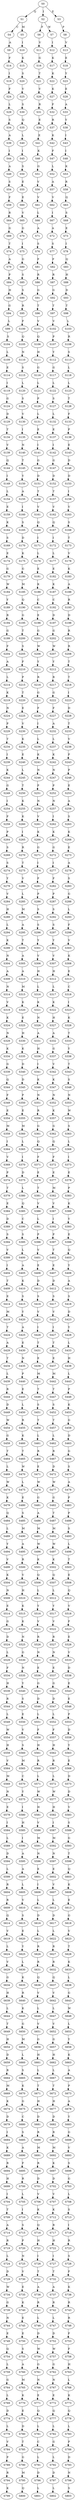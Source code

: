 strict digraph  {
	S0 -> S1 [ label = Q ];
	S0 -> S2 [ label = I ];
	S0 -> S3 [ label = E ];
	S1 -> S4 [ label = C ];
	S1 -> S5 [ label = M ];
	S2 -> S6 [ label = F ];
	S2 -> S7 [ label = W ];
	S3 -> S8 [ label = P ];
	S4 -> S9 [ label = A ];
	S5 -> S10 [ label = I ];
	S6 -> S11 [ label = V ];
	S7 -> S12 [ label = I ];
	S8 -> S13 [ label = V ];
	S9 -> S14 [ label = F ];
	S10 -> S15 [ label = K ];
	S11 -> S16 [ label = G ];
	S12 -> S17 [ label = K ];
	S13 -> S18 [ label = E ];
	S14 -> S19 [ label = I ];
	S15 -> S20 [ label = S ];
	S16 -> S21 [ label = T ];
	S17 -> S22 [ label = K ];
	S18 -> S23 [ label = Y ];
	S19 -> S24 [ label = F ];
	S20 -> S25 [ label = V ];
	S21 -> S26 [ label = V ];
	S22 -> S27 [ label = K ];
	S23 -> S28 [ label = E ];
	S24 -> S29 [ label = L ];
	S25 -> S30 [ label = S ];
	S26 -> S31 [ label = R ];
	S27 -> S32 [ label = F ];
	S28 -> S33 [ label = A ];
	S29 -> S34 [ label = S ];
	S30 -> S35 [ label = Q ];
	S31 -> S36 [ label = E ];
	S32 -> S37 [ label = R ];
	S33 -> S38 [ label = Y ];
	S34 -> S39 [ label = A ];
	S35 -> S40 [ label = L ];
	S36 -> S41 [ label = E ];
	S37 -> S42 [ label = K ];
	S38 -> S43 [ label = I ];
	S39 -> S44 [ label = I ];
	S40 -> S45 [ label = I ];
	S41 -> S46 [ label = K ];
	S42 -> S47 [ label = F ];
	S43 -> S48 [ label = I ];
	S44 -> S49 [ label = A ];
	S45 -> S50 [ label = S ];
	S46 -> S51 [ label = G ];
	S47 -> S52 [ label = L ];
	S48 -> S53 [ label = K ];
	S49 -> S54 [ label = S ];
	S50 -> S55 [ label = E ];
	S51 -> S56 [ label = V ];
	S52 -> S57 [ label = A ];
	S53 -> S58 [ label = R ];
	S54 -> S59 [ label = F ];
	S55 -> S60 [ label = E ];
	S56 -> S61 [ label = V ];
	S57 -> S62 [ label = V ];
	S58 -> S63 [ label = Q ];
	S59 -> S64 [ label = R ];
	S60 -> S65 [ label = V ];
	S61 -> S66 [ label = L ];
	S62 -> S67 [ label = I ];
	S63 -> S68 [ label = S ];
	S64 -> S69 [ label = G ];
	S65 -> S70 [ label = G ];
	S66 -> S71 [ label = A ];
	S67 -> S72 [ label = A ];
	S68 -> S73 [ label = E ];
	S69 -> S74 [ label = T ];
	S70 -> S75 [ label = I ];
	S71 -> S76 [ label = S ];
	S72 -> S77 [ label = S ];
	S73 -> S78 [ label = I ];
	S74 -> S79 [ label = A ];
	S75 -> S80 [ label = G ];
	S76 -> S81 [ label = F ];
	S77 -> S82 [ label = F ];
	S78 -> S83 [ label = Q ];
	S79 -> S84 [ label = P ];
	S80 -> S85 [ label = S ];
	S81 -> S86 [ label = R ];
	S82 -> S87 [ label = R ];
	S83 -> S88 [ label = H ];
	S84 -> S89 [ label = H ];
	S85 -> S90 [ label = S ];
	S86 -> S91 [ label = G ];
	S87 -> S92 [ label = G ];
	S88 -> S93 [ label = D ];
	S89 -> S94 [ label = G ];
	S90 -> S95 [ label = R ];
	S91 -> S96 [ label = T ];
	S92 -> S97 [ label = T ];
	S93 -> S98 [ label = T ];
	S94 -> S99 [ label = L ];
	S95 -> S100 [ label = F ];
	S96 -> S101 [ label = V ];
	S97 -> S102 [ label = V ];
	S98 -> S103 [ label = L ];
	S99 -> S104 [ label = S ];
	S100 -> S105 [ label = Q ];
	S101 -> S106 [ label = Q ];
	S102 -> S107 [ label = P ];
	S103 -> S108 [ label = R ];
	S104 -> S109 [ label = L ];
	S105 -> S110 [ label = N ];
	S106 -> S111 [ label = H ];
	S107 -> S112 [ label = Y ];
	S108 -> S113 [ label = S ];
	S109 -> S114 [ label = E ];
	S110 -> S115 [ label = S ];
	S111 -> S116 [ label = G ];
	S112 -> S117 [ label = G ];
	S113 -> S118 [ label = L ];
	S114 -> S119 [ label = I ];
	S115 -> S120 [ label = L ];
	S116 -> S121 [ label = L ];
	S117 -> S122 [ label = L ];
	S118 -> S123 [ label = L ];
	S119 -> S124 [ label = G ];
	S120 -> S125 [ label = S ];
	S121 -> S126 [ label = P ];
	S122 -> S127 [ label = S ];
	S123 -> S128 [ label = T ];
	S124 -> S129 [ label = D ];
	S125 -> S130 [ label = V ];
	S126 -> S131 [ label = L ];
	S127 -> S132 [ label = L ];
	S128 -> S133 [ label = F ];
	S129 -> S134 [ label = T ];
	S130 -> S135 [ label = I ];
	S131 -> S136 [ label = E ];
	S132 -> S137 [ label = E ];
	S133 -> S138 [ label = P ];
	S134 -> S139 [ label = V ];
	S135 -> S140 [ label = N ];
	S136 -> S141 [ label = I ];
	S137 -> S142 [ label = I ];
	S138 -> S143 [ label = E ];
	S139 -> S144 [ label = Q ];
	S140 -> S145 [ label = T ];
	S141 -> S146 [ label = G ];
	S142 -> S147 [ label = G ];
	S143 -> S148 [ label = D ];
	S144 -> S149 [ label = I ];
	S145 -> S150 [ label = Y ];
	S146 -> S151 [ label = D ];
	S147 -> S152 [ label = D ];
	S148 -> S153 [ label = D ];
	S149 -> S154 [ label = L ];
	S150 -> S155 [ label = A ];
	S151 -> S156 [ label = T ];
	S152 -> S157 [ label = T ];
	S153 -> S158 [ label = I ];
	S154 -> S159 [ label = E ];
	S155 -> S160 [ label = I ];
	S156 -> S161 [ label = V ];
	S157 -> S162 [ label = V ];
	S158 -> S163 [ label = V ];
	S159 -> S164 [ label = K ];
	S160 -> S165 [ label = S ];
	S161 -> S166 [ label = Q ];
	S162 -> S167 [ label = Q ];
	S163 -> S168 [ label = S ];
	S164 -> S169 [ label = S ];
	S165 -> S170 [ label = D ];
	S166 -> S171 [ label = I ];
	S167 -> S172 [ label = I ];
	S168 -> S173 [ label = T ];
	S169 -> S174 [ label = E ];
	S170 -> S175 [ label = K ];
	S171 -> S176 [ label = L ];
	S172 -> S177 [ label = L ];
	S173 -> S178 [ label = V ];
	S174 -> S179 [ label = G ];
	S175 -> S180 [ label = G ];
	S176 -> S181 [ label = E ];
	S177 -> S182 [ label = E ];
	S178 -> S183 [ label = K ];
	S179 -> S184 [ label = W ];
	S180 -> S185 [ label = M ];
	S181 -> S186 [ label = K ];
	S182 -> S187 [ label = K ];
	S183 -> S188 [ label = A ];
	S184 -> S189 [ label = Y ];
	S185 -> S190 [ label = Q ];
	S186 -> S191 [ label = C ];
	S187 -> S192 [ label = C ];
	S188 -> S193 [ label = R ];
	S189 -> S194 [ label = R ];
	S190 -> S195 [ label = G ];
	S191 -> S196 [ label = E ];
	S192 -> S197 [ label = D ];
	S193 -> S198 [ label = D ];
	S194 -> S199 [ label = G ];
	S195 -> S200 [ label = T ];
	S196 -> S201 [ label = G ];
	S197 -> S202 [ label = G ];
	S198 -> S203 [ label = R ];
	S199 -> S204 [ label = F ];
	S200 -> S205 [ label = S ];
	S201 -> S206 [ label = W ];
	S202 -> S207 [ label = W ];
	S203 -> S208 [ label = R ];
	S204 -> S209 [ label = A ];
	S205 -> S210 [ label = F ];
	S206 -> S211 [ label = Y ];
	S207 -> S212 [ label = Y ];
	S208 -> S213 [ label = T ];
	S209 -> S214 [ label = L ];
	S210 -> S215 [ label = P ];
	S211 -> S216 [ label = R ];
	S212 -> S217 [ label = R ];
	S213 -> S218 [ label = T ];
	S214 -> S219 [ label = K ];
	S215 -> S220 [ label = T ];
	S216 -> S221 [ label = G ];
	S217 -> S222 [ label = G ];
	S218 -> S223 [ label = I ];
	S219 -> S224 [ label = N ];
	S220 -> S225 [ label = E ];
	S221 -> S226 [ label = F ];
	S222 -> S227 [ label = F ];
	S223 -> S228 [ label = D ];
	S224 -> S229 [ label = P ];
	S225 -> S230 [ label = V ];
	S226 -> S231 [ label = I ];
	S227 -> S232 [ label = A ];
	S228 -> S233 [ label = T ];
	S229 -> S234 [ label = T ];
	S230 -> S235 [ label = K ];
	S231 -> S236 [ label = L ];
	S232 -> S237 [ label = L ];
	S233 -> S238 [ label = V ];
	S234 -> S239 [ label = I ];
	S235 -> S240 [ label = E ];
	S236 -> S241 [ label = K ];
	S237 -> S242 [ label = K ];
	S238 -> S243 [ label = P ];
	S239 -> S244 [ label = K ];
	S240 -> S245 [ label = L ];
	S241 -> S246 [ label = N ];
	S242 -> S247 [ label = N ];
	S243 -> S248 [ label = P ];
	S244 -> S249 [ label = G ];
	S245 -> S250 [ label = T ];
	S246 -> S251 [ label = P ];
	S247 -> S252 [ label = P ];
	S248 -> S253 [ label = E ];
	S249 -> S254 [ label = I ];
	S250 -> S255 [ label = K ];
	S251 -> S256 [ label = N ];
	S252 -> S257 [ label = N ];
	S253 -> S258 [ label = A ];
	S254 -> S259 [ label = F ];
	S255 -> S260 [ label = K ];
	S256 -> S261 [ label = V ];
	S257 -> S262 [ label = I ];
	S258 -> S263 [ label = S ];
	S259 -> S264 [ label = P ];
	S260 -> S265 [ label = I ];
	S261 -> S266 [ label = K ];
	S262 -> S267 [ label = K ];
	S263 -> S268 [ label = K ];
	S264 -> S269 [ label = S ];
	S265 -> S270 [ label = R ];
	S266 -> S271 [ label = G ];
	S267 -> S272 [ label = G ];
	S268 -> S273 [ label = E ];
	S269 -> S274 [ label = S ];
	S270 -> S275 [ label = T ];
	S271 -> S276 [ label = I ];
	S272 -> S277 [ label = I ];
	S273 -> S278 [ label = A ];
	S274 -> S279 [ label = Y ];
	S275 -> S280 [ label = V ];
	S276 -> S281 [ label = F ];
	S277 -> S282 [ label = F ];
	S278 -> S283 [ label = S ];
	S279 -> S284 [ label = V ];
	S280 -> S285 [ label = L ];
	S281 -> S286 [ label = P ];
	S282 -> S287 [ label = P ];
	S283 -> S288 [ label = G ];
	S284 -> S289 [ label = H ];
	S285 -> S290 [ label = M ];
	S286 -> S291 [ label = S ];
	S287 -> S292 [ label = S ];
	S288 -> S293 [ label = L ];
	S289 -> S294 [ label = L ];
	S290 -> S295 [ label = A ];
	S291 -> S296 [ label = S ];
	S292 -> S297 [ label = S ];
	S293 -> S298 [ label = F ];
	S294 -> S299 [ label = K ];
	S295 -> S300 [ label = T ];
	S296 -> S301 [ label = Y ];
	S297 -> S302 [ label = Y ];
	S298 -> S303 [ label = V ];
	S299 -> S304 [ label = N ];
	S300 -> S305 [ label = A ];
	S301 -> S306 [ label = V ];
	S302 -> S307 [ label = V ];
	S303 -> S308 [ label = K ];
	S304 -> S309 [ label = A ];
	S305 -> S310 [ label = A ];
	S306 -> S311 [ label = H ];
	S307 -> S312 [ label = H ];
	S308 -> S313 [ label = E ];
	S309 -> S314 [ label = N ];
	S310 -> S315 [ label = M ];
	S311 -> S316 [ label = L ];
	S312 -> S317 [ label = L ];
	S313 -> S318 [ label = C ];
	S314 -> S319 [ label = V ];
	S315 -> S320 [ label = K ];
	S316 -> S321 [ label = K ];
	S317 -> S322 [ label = K ];
	S318 -> S323 [ label = I ];
	S319 -> S324 [ label = K ];
	S320 -> S325 [ label = E ];
	S321 -> S326 [ label = N ];
	S322 -> S327 [ label = H ];
	S323 -> S328 [ label = K ];
	S324 -> S329 [ label = N ];
	S325 -> S330 [ label = H ];
	S326 -> S331 [ label = A ];
	S327 -> S332 [ label = A ];
	S328 -> S333 [ label = T ];
	S329 -> S334 [ label = K ];
	S330 -> S335 [ label = K ];
	S331 -> S336 [ label = H ];
	S332 -> S337 [ label = G ];
	S333 -> S338 [ label = Y ];
	S334 -> S339 [ label = G ];
	S335 -> S340 [ label = D ];
	S336 -> S341 [ label = I ];
	S337 -> S342 [ label = V ];
	S338 -> S343 [ label = T ];
	S339 -> S344 [ label = Q ];
	S340 -> S345 [ label = D ];
	S341 -> S346 [ label = K ];
	S342 -> S347 [ label = K ];
	S343 -> S348 [ label = S ];
	S344 -> S349 [ label = F ];
	S345 -> S350 [ label = P ];
	S346 -> S351 [ label = N ];
	S347 -> S352 [ label = N ];
	S348 -> S353 [ label = N ];
	S349 -> S354 [ label = E ];
	S350 -> S355 [ label = E ];
	S351 -> S356 [ label = R ];
	S352 -> S357 [ label = K ];
	S353 -> S358 [ label = W ];
	S354 -> S359 [ label = M ];
	S355 -> S360 [ label = M ];
	S356 -> S361 [ label = G ];
	S357 -> S362 [ label = G ];
	S358 -> S363 [ label = S ];
	S359 -> S364 [ label = I ];
	S360 -> S365 [ label = L ];
	S361 -> S366 [ label = Q ];
	S362 -> S367 [ label = Q ];
	S363 -> S368 [ label = L ];
	S364 -> S369 [ label = V ];
	S365 -> S370 [ label = I ];
	S366 -> S371 [ label = F ];
	S367 -> S372 [ label = F ];
	S368 -> S373 [ label = I ];
	S369 -> S374 [ label = P ];
	S370 -> S375 [ label = D ];
	S371 -> S376 [ label = E ];
	S372 -> S377 [ label = E ];
	S373 -> S378 [ label = E ];
	S374 -> S379 [ label = T ];
	S375 -> S380 [ label = L ];
	S376 -> S381 [ label = T ];
	S377 -> S382 [ label = M ];
	S378 -> S383 [ label = P ];
	S379 -> S384 [ label = E ];
	S380 -> S385 [ label = Q ];
	S381 -> S386 [ label = V ];
	S382 -> S387 [ label = V ];
	S383 -> S388 [ label = K ];
	S384 -> S389 [ label = D ];
	S385 -> S390 [ label = C ];
	S386 -> S391 [ label = L ];
	S387 -> S392 [ label = I ];
	S388 -> S393 [ label = Y ];
	S389 -> S394 [ label = S ];
	S390 -> S395 [ label = S ];
	S391 -> S396 [ label = P ];
	S392 -> S397 [ label = P ];
	S393 -> S398 [ label = E ];
	S394 -> S399 [ label = V ];
	S395 -> S400 [ label = L ];
	S396 -> S401 [ label = V ];
	S397 -> S402 [ label = T ];
	S398 -> S403 [ label = Q ];
	S399 -> S404 [ label = I ];
	S400 -> S405 [ label = A ];
	S401 -> S406 [ label = E ];
	S402 -> S407 [ label = E ];
	S403 -> S408 [ label = Y ];
	S404 -> S409 [ label = T ];
	S405 -> S410 [ label = K ];
	S406 -> S411 [ label = D ];
	S407 -> S412 [ label = D ];
	S408 -> S413 [ label = A ];
	S409 -> S414 [ label = E ];
	S410 -> S415 [ label = S ];
	S411 -> S416 [ label = S ];
	S412 -> S417 [ label = S ];
	S413 -> S418 [ label = S ];
	S414 -> S419 [ label = M ];
	S415 -> S420 [ label = Y ];
	S416 -> S421 [ label = V ];
	S417 -> S422 [ label = V ];
	S418 -> S423 [ label = D ];
	S419 -> S424 [ label = T ];
	S420 -> S425 [ label = A ];
	S421 -> S426 [ label = I ];
	S422 -> S427 [ label = I ];
	S423 -> S428 [ label = Y ];
	S424 -> S429 [ label = A ];
	S425 -> S430 [ label = E ];
	S426 -> S431 [ label = T ];
	S427 -> S432 [ label = T ];
	S428 -> S433 [ label = L ];
	S429 -> S434 [ label = T ];
	S430 -> S435 [ label = N ];
	S431 -> S436 [ label = E ];
	S432 -> S437 [ label = E ];
	S433 -> S438 [ label = H ];
	S434 -> S439 [ label = L ];
	S435 -> S440 [ label = P ];
	S436 -> S441 [ label = M ];
	S437 -> S442 [ label = M ];
	S438 -> S443 [ label = L ];
	S439 -> S444 [ label = R ];
	S440 -> S445 [ label = E ];
	S441 -> S446 [ label = T ];
	S442 -> S447 [ label = T ];
	S443 -> S448 [ label = P ];
	S444 -> S449 [ label = D ];
	S445 -> S450 [ label = L ];
	S446 -> S451 [ label = S ];
	S447 -> S452 [ label = S ];
	S448 -> S453 [ label = K ];
	S449 -> S454 [ label = W ];
	S450 -> S455 [ label = R ];
	S451 -> S456 [ label = T ];
	S452 -> S457 [ label = T ];
	S453 -> S458 [ label = G ];
	S454 -> S459 [ label = G ];
	S455 -> S460 [ label = K ];
	S456 -> S461 [ label = L ];
	S457 -> S462 [ label = L ];
	S458 -> S463 [ label = D ];
	S459 -> S464 [ label = T ];
	S460 -> S465 [ label = T ];
	S461 -> S466 [ label = R ];
	S462 -> S467 [ label = R ];
	S463 -> S468 [ label = G ];
	S464 -> S469 [ label = L ];
	S465 -> S470 [ label = W ];
	S466 -> S471 [ label = E ];
	S467 -> S472 [ label = D ];
	S468 -> S473 [ label = S ];
	S469 -> S474 [ label = W ];
	S470 -> S475 [ label = L ];
	S471 -> S476 [ label = W ];
	S472 -> S477 [ label = W ];
	S473 -> S478 [ label = A ];
	S474 -> S479 [ label = K ];
	S475 -> S480 [ label = E ];
	S476 -> S481 [ label = G ];
	S477 -> S482 [ label = G ];
	S478 -> S483 [ label = P ];
	S479 -> S484 [ label = Q ];
	S480 -> S485 [ label = S ];
	S481 -> S486 [ label = A ];
	S482 -> S487 [ label = T ];
	S483 -> S488 [ label = P ];
	S484 -> S489 [ label = L ];
	S485 -> S490 [ label = M ];
	S486 -> S491 [ label = M ];
	S487 -> S492 [ label = M ];
	S488 -> S493 [ label = S ];
	S489 -> S494 [ label = Y ];
	S490 -> S495 [ label = A ];
	S491 -> S496 [ label = W ];
	S492 -> S497 [ label = W ];
	S493 -> S498 [ label = L ];
	S494 -> S499 [ label = V ];
	S495 -> S500 [ label = R ];
	S496 -> S501 [ label = K ];
	S497 -> S502 [ label = K ];
	S498 -> S503 [ label = T ];
	S499 -> S504 [ label = K ];
	S500 -> S505 [ label = V ];
	S501 -> S506 [ label = Q ];
	S502 -> S507 [ label = Q ];
	S503 -> S508 [ label = E ];
	S504 -> S509 [ label = N ];
	S505 -> S510 [ label = H ];
	S506 -> S511 [ label = L ];
	S507 -> S512 [ label = L ];
	S508 -> S513 [ label = Q ];
	S509 -> S514 [ label = E ];
	S510 -> S515 [ label = K ];
	S511 -> S516 [ label = Y ];
	S512 -> S517 [ label = Y ];
	S513 -> S518 [ label = V ];
	S514 -> S519 [ label = G ];
	S515 -> S520 [ label = K ];
	S516 -> S521 [ label = V ];
	S517 -> S522 [ label = V ];
	S518 -> S523 [ label = F ];
	S519 -> S524 [ label = D ];
	S520 -> S525 [ label = N ];
	S521 -> S526 [ label = R ];
	S522 -> S527 [ label = R ];
	S523 -> S528 [ label = E ];
	S524 -> S529 [ label = L ];
	S525 -> S530 [ label = G ];
	S526 -> S531 [ label = N ];
	S527 -> S532 [ label = N ];
	S528 -> S533 [ label = V ];
	S529 -> S534 [ label = F ];
	S530 -> S535 [ label = N ];
	S531 -> S536 [ label = E ];
	S532 -> S537 [ label = E ];
	S533 -> S538 [ label = D ];
	S534 -> S539 [ label = H ];
	S535 -> S540 [ label = Y ];
	S536 -> S541 [ label = G ];
	S537 -> S542 [ label = G ];
	S538 -> S543 [ label = E ];
	S539 -> S544 [ label = R ];
	S540 -> S545 [ label = S ];
	S541 -> S546 [ label = D ];
	S542 -> S547 [ label = D ];
	S543 -> S548 [ label = E ];
	S544 -> S549 [ label = L ];
	S545 -> S550 [ label = E ];
	S546 -> S551 [ label = L ];
	S547 -> S552 [ label = L ];
	S548 -> S553 [ label = P ];
	S549 -> S554 [ label = W ];
	S550 -> S555 [ label = V ];
	S551 -> S556 [ label = F ];
	S552 -> S557 [ label = F ];
	S553 -> S558 [ label = D ];
	S554 -> S559 [ label = H ];
	S555 -> S560 [ label = S ];
	S556 -> S561 [ label = H ];
	S557 -> S562 [ label = H ];
	S558 -> S563 [ label = Y ];
	S559 -> S564 [ label = V ];
	S560 -> S565 [ label = M ];
	S561 -> S566 [ label = R ];
	S562 -> S567 [ label = R ];
	S563 -> S568 [ label = E ];
	S564 -> S569 [ label = M ];
	S565 -> S570 [ label = C ];
	S566 -> S571 [ label = L ];
	S567 -> S572 [ label = L ];
	S568 -> S573 [ label = D ];
	S569 -> S574 [ label = N ];
	S570 -> S575 [ label = Y ];
	S571 -> S576 [ label = W ];
	S572 -> S577 [ label = W ];
	S573 -> S578 [ label = D ];
	S574 -> S579 [ label = E ];
	S575 -> S580 [ label = I ];
	S576 -> S581 [ label = H ];
	S577 -> S582 [ label = H ];
	S578 -> S583 [ label = V ];
	S579 -> S584 [ label = I ];
	S580 -> S585 [ label = H ];
	S581 -> S586 [ label = V ];
	S582 -> S587 [ label = I ];
	S583 -> S588 [ label = S ];
	S584 -> S589 [ label = L ];
	S585 -> S590 [ label = I ];
	S586 -> S591 [ label = M ];
	S587 -> S592 [ label = M ];
	S588 -> S593 [ label = G ];
	S589 -> S594 [ label = D ];
	S590 -> S595 [ label = A ];
	S591 -> S596 [ label = N ];
	S592 -> S597 [ label = N ];
	S593 -> S598 [ label = T ];
	S594 -> S599 [ label = L ];
	S595 -> S600 [ label = A ];
	S596 -> S601 [ label = E ];
	S597 -> S602 [ label = E ];
	S598 -> S603 [ label = Q ];
	S599 -> S604 [ label = R ];
	S600 -> S605 [ label = L ];
	S601 -> S606 [ label = I ];
	S602 -> S607 [ label = V ];
	S603 -> S608 [ label = K ];
	S604 -> S609 [ label = R ];
	S605 -> S610 [ label = V ];
	S606 -> S611 [ label = L ];
	S607 -> S612 [ label = L ];
	S608 -> S613 [ label = E ];
	S609 -> S614 [ label = Q ];
	S610 -> S615 [ label = S ];
	S611 -> S616 [ label = D ];
	S612 -> S617 [ label = D ];
	S613 -> S618 [ label = G ];
	S614 -> S619 [ label = V ];
	S615 -> S620 [ label = E ];
	S616 -> S621 [ label = L ];
	S617 -> S622 [ label = L ];
	S618 -> S623 [ label = V ];
	S619 -> S624 [ label = L ];
	S620 -> S625 [ label = Y ];
	S621 -> S626 [ label = R ];
	S622 -> S627 [ label = R ];
	S623 -> S628 [ label = T ];
	S624 -> S629 [ label = V ];
	S625 -> S630 [ label = L ];
	S626 -> S631 [ label = R ];
	S627 -> S632 [ label = R ];
	S628 -> S633 [ label = K ];
	S629 -> S634 [ label = G ];
	S630 -> S635 [ label = K ];
	S631 -> S636 [ label = Q ];
	S632 -> S637 [ label = Q ];
	S633 -> S638 [ label = L ];
	S634 -> S639 [ label = H ];
	S635 -> S640 [ label = R ];
	S636 -> S641 [ label = V ];
	S637 -> S642 [ label = V ];
	S638 -> S643 [ label = G ];
	S639 -> S644 [ label = L ];
	S640 -> S645 [ label = K ];
	S641 -> S646 [ label = L ];
	S642 -> S647 [ label = L ];
	S643 -> S648 [ label = W ];
	S644 -> S649 [ label = T ];
	S645 -> S650 [ label = G ];
	S646 -> S651 [ label = V ];
	S647 -> S652 [ label = V ];
	S648 -> S653 [ label = L ];
	S649 -> S654 [ label = H ];
	S650 -> S655 [ label = M ];
	S651 -> S656 [ label = G ];
	S652 -> S657 [ label = G ];
	S653 -> S658 [ label = Y ];
	S654 -> S659 [ label = D ];
	S655 -> S660 [ label = L ];
	S656 -> S661 [ label = H ];
	S657 -> S662 [ label = H ];
	S658 -> S663 [ label = K ];
	S659 -> S664 [ label = R ];
	S660 -> S665 [ label = S ];
	S661 -> S666 [ label = L ];
	S662 -> S667 [ label = L ];
	S663 -> S668 [ label = A ];
	S664 -> S669 [ label = M ];
	S665 -> S670 [ label = K ];
	S666 -> S671 [ label = T ];
	S667 -> S672 [ label = T ];
	S668 -> S673 [ label = P ];
	S669 -> S674 [ label = K ];
	S670 -> S675 [ label = G ];
	S671 -> S676 [ label = H ];
	S672 -> S677 [ label = H ];
	S673 -> S678 [ label = A ];
	S674 -> S679 [ label = D ];
	S675 -> S680 [ label = C ];
	S676 -> S681 [ label = D ];
	S677 -> S682 [ label = D ];
	S678 -> S683 [ label = Y ];
	S679 -> S684 [ label = I ];
	S680 -> S685 [ label = S ];
	S681 -> S686 [ label = R ];
	S682 -> S687 [ label = R ];
	S683 -> S688 [ label = G ];
	S684 -> S689 [ label = K ];
	S685 -> S690 [ label = A ];
	S686 -> S691 [ label = M ];
	S687 -> S692 [ label = M ];
	S688 -> S693 [ label = V ];
	S689 -> S694 [ label = R ];
	S690 -> S695 [ label = F ];
	S691 -> S696 [ label = R ];
	S692 -> S697 [ label = K ];
	S693 -> S698 [ label = S ];
	S694 -> S699 [ label = H ];
	S695 -> S700 [ label = R ];
	S696 -> S701 [ label = D ];
	S697 -> S702 [ label = D ];
	S698 -> S703 [ label = G ];
	S699 -> S704 [ label = I ];
	S700 -> S705 [ label = L ];
	S701 -> S706 [ label = V ];
	S702 -> S707 [ label = V ];
	S703 -> S708 [ label = L ];
	S704 -> S709 [ label = T ];
	S705 -> S710 [ label = I ];
	S706 -> S711 [ label = K ];
	S707 -> S712 [ label = K ];
	S708 -> S713 [ label = S ];
	S709 -> S714 [ label = A ];
	S710 -> S715 [ label = S ];
	S711 -> S716 [ label = Q ];
	S712 -> S717 [ label = R ];
	S713 -> S718 [ label = I ];
	S714 -> S719 [ label = R ];
	S715 -> S720 [ label = P ];
	S716 -> S721 [ label = H ];
	S717 -> S722 [ label = H ];
	S718 -> S723 [ label = R ];
	S719 -> S724 [ label = L ];
	S720 -> S725 [ label = N ];
	S721 -> S726 [ label = I ];
	S722 -> S727 [ label = I ];
	S723 -> S728 [ label = S ];
	S724 -> S729 [ label = D ];
	S725 -> S730 [ label = V ];
	S726 -> S731 [ label = T ];
	S727 -> S732 [ label = T ];
	S728 -> S733 [ label = F ];
	S729 -> S734 [ label = W ];
	S730 -> S735 [ label = E ];
	S731 -> S736 [ label = A ];
	S732 -> S737 [ label = A ];
	S733 -> S738 [ label = K ];
	S734 -> S739 [ label = G ];
	S735 -> S740 [ label = K ];
	S736 -> S741 [ label = R ];
	S737 -> S742 [ label = R ];
	S738 -> S743 [ label = R ];
	S739 -> S744 [ label = N ];
	S740 -> S745 [ label = E ];
	S741 -> S746 [ label = L ];
	S742 -> S747 [ label = L ];
	S743 -> S748 [ label = R ];
	S744 -> S749 [ label = E ];
	S745 -> S750 [ label = E ];
	S746 -> S751 [ label = D ];
	S747 -> S752 [ label = D ];
	S748 -> S753 [ label = F ];
	S749 -> S754 [ label = Q ];
	S750 -> S755 [ label = S ];
	S751 -> S756 [ label = W ];
	S752 -> S757 [ label = W ];
	S753 -> S758 [ label = F ];
	S754 -> S759 [ label = L ];
	S755 -> S760 [ label = A ];
	S756 -> S761 [ label = G ];
	S757 -> S762 [ label = G ];
	S758 -> S763 [ label = H ];
	S759 -> S764 [ label = G ];
	S760 -> S765 [ label = M ];
	S761 -> S766 [ label = N ];
	S762 -> S767 [ label = N ];
	S763 -> S768 [ label = L ];
	S764 -> S769 [ label = L ];
	S765 -> S770 [ label = K ];
	S766 -> S771 [ label = E ];
	S767 -> S772 [ label = E ];
	S768 -> S773 [ label = K ];
	S769 -> S774 [ label = D ];
	S770 -> S775 [ label = E ];
	S771 -> S776 [ label = Q ];
	S772 -> S777 [ label = Q ];
	S773 -> S778 [ label = Q ];
	S774 -> S779 [ label = L ];
	S775 -> S780 [ label = D ];
	S776 -> S781 [ label = L ];
	S777 -> S782 [ label = L ];
	S778 -> S783 [ label = L ];
	S779 -> S784 [ label = V ];
	S780 -> S785 [ label = T ];
	S781 -> S786 [ label = C ];
	S782 -> S787 [ label = G ];
	S783 -> S788 [ label = P ];
	S784 -> S789 [ label = P ];
	S785 -> S790 [ label = G ];
	S786 -> S791 [ label = L ];
	S787 -> S792 [ label = L ];
	S788 -> S793 [ label = D ];
	S789 -> S794 [ label = R ];
	S790 -> S795 [ label = M ];
	S791 -> S796 [ label = D ];
	S792 -> S797 [ label = D ];
	S793 -> S798 [ label = N ];
	S794 -> S799 [ label = K ];
	S795 -> S800 [ label = Q ];
	S796 -> S801 [ label = L ];
	S797 -> S802 [ label = L ];
	S798 -> S803 [ label = S ];
}

